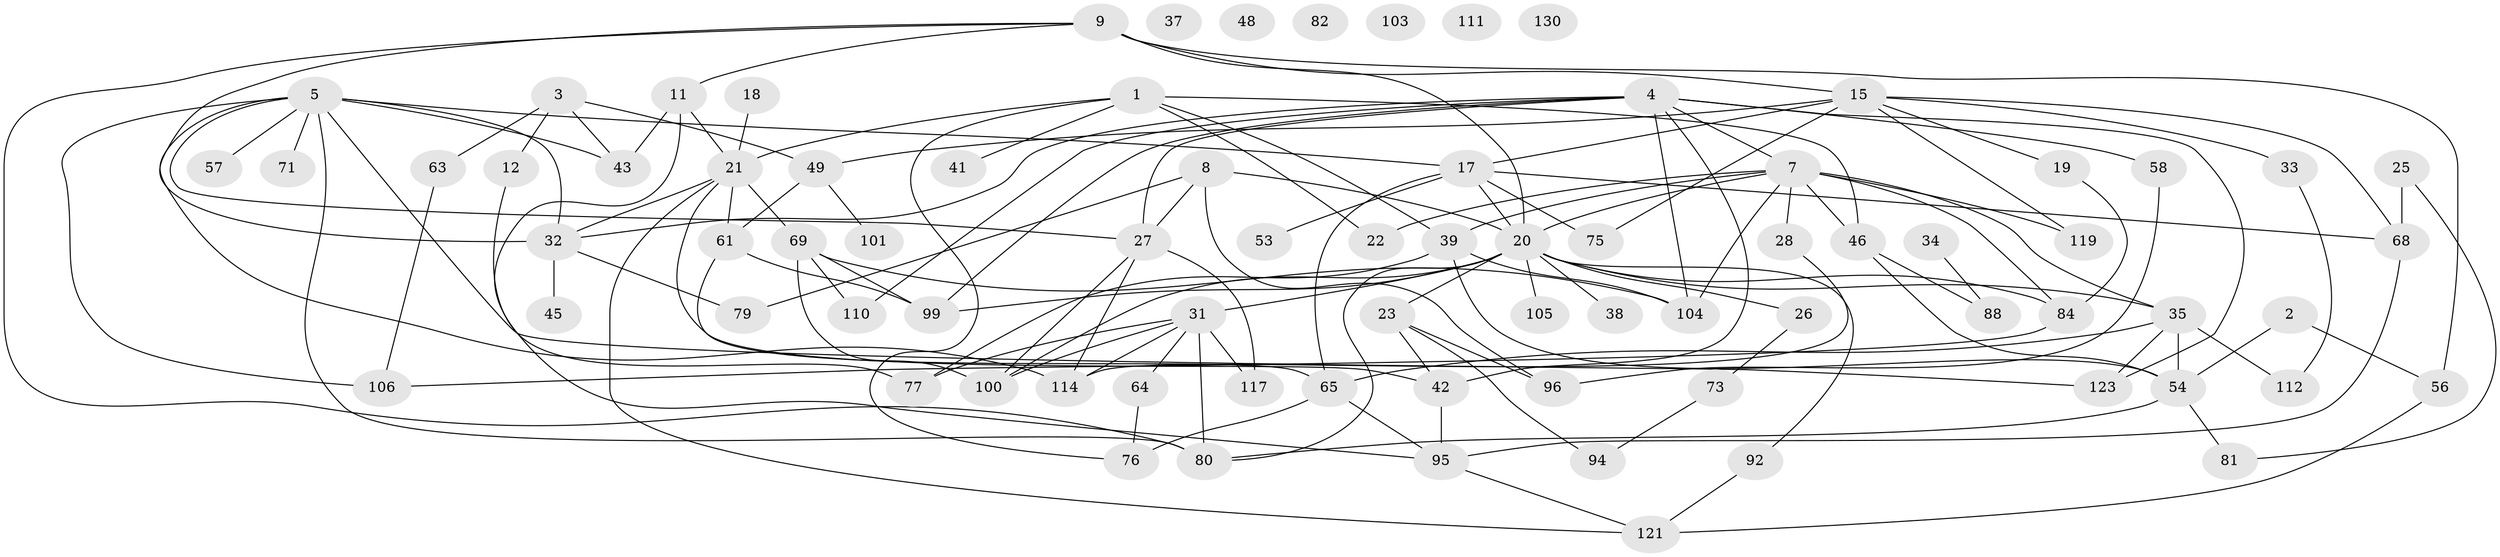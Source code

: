 // original degree distribution, {2: 0.2781954887218045, 3: 0.22556390977443608, 5: 0.05263157894736842, 4: 0.22556390977443608, 1: 0.11278195488721804, 6: 0.045112781954887216, 0: 0.045112781954887216, 8: 0.015037593984962405}
// Generated by graph-tools (version 1.1) at 2025/16/03/04/25 18:16:29]
// undirected, 79 vertices, 135 edges
graph export_dot {
graph [start="1"]
  node [color=gray90,style=filled];
  1 [super="+6"];
  2 [super="+10"];
  3 [super="+131"];
  4 [super="+16+66+124"];
  5 [super="+60+89"];
  7 [super="+13+74"];
  8 [super="+44"];
  9 [super="+14"];
  11;
  12;
  15 [super="+29+40"];
  17 [super="+108+118+30"];
  18;
  19;
  20 [super="+55+24"];
  21 [super="+115"];
  22 [super="+59"];
  23 [super="+67"];
  25;
  26;
  27 [super="+36"];
  28;
  31 [super="+127+132"];
  32 [super="+125"];
  33;
  34;
  35 [super="+50"];
  37;
  38;
  39 [super="+47"];
  41;
  42;
  43;
  45;
  46;
  48;
  49 [super="+62"];
  53;
  54 [super="+78"];
  56;
  57;
  58 [super="+91"];
  61 [super="+90"];
  63;
  64;
  65 [super="+72"];
  68 [super="+122"];
  69 [super="+85+126"];
  71;
  73 [super="+102"];
  75;
  76;
  77;
  79 [super="+93"];
  80 [super="+97"];
  81;
  82;
  84 [super="+87"];
  88;
  92;
  94;
  95;
  96;
  99;
  100;
  101;
  103;
  104;
  105;
  106;
  110;
  111;
  112;
  114;
  117;
  119;
  121 [super="+128"];
  123;
  130;
  1 -- 39;
  1 -- 21;
  1 -- 22;
  1 -- 41;
  1 -- 76;
  1 -- 46;
  2 -- 56;
  2 -- 54;
  3 -- 43;
  3 -- 12;
  3 -- 63;
  3 -- 49;
  4 -- 32;
  4 -- 27;
  4 -- 99;
  4 -- 58;
  4 -- 104;
  4 -- 42;
  4 -- 123;
  4 -- 110;
  4 -- 7;
  5 -- 27;
  5 -- 106;
  5 -- 32;
  5 -- 114;
  5 -- 57;
  5 -- 123;
  5 -- 17;
  5 -- 80;
  5 -- 43;
  5 -- 71;
  7 -- 84 [weight=2];
  7 -- 20 [weight=3];
  7 -- 39;
  7 -- 35;
  7 -- 104;
  7 -- 46;
  7 -- 22;
  7 -- 119;
  7 -- 28;
  8 -- 79;
  8 -- 27;
  8 -- 20;
  8 -- 96;
  9 -- 56;
  9 -- 32;
  9 -- 80;
  9 -- 20;
  9 -- 11;
  9 -- 15;
  11 -- 21;
  11 -- 43;
  11 -- 95;
  12 -- 77;
  15 -- 119;
  15 -- 68;
  15 -- 33;
  15 -- 17;
  15 -- 19;
  15 -- 75;
  15 -- 49;
  17 -- 53;
  17 -- 20;
  17 -- 68;
  17 -- 65;
  17 -- 75;
  18 -- 21;
  19 -- 84;
  20 -- 38;
  20 -- 99;
  20 -- 31;
  20 -- 100;
  20 -- 23;
  20 -- 105;
  20 -- 35;
  20 -- 80;
  20 -- 84;
  20 -- 26;
  20 -- 92;
  21 -- 69 [weight=2];
  21 -- 32;
  21 -- 121;
  21 -- 42;
  21 -- 61;
  23 -- 42;
  23 -- 94;
  23 -- 96;
  25 -- 81;
  25 -- 68;
  26 -- 73;
  27 -- 100;
  27 -- 114;
  27 -- 117;
  28 -- 114;
  31 -- 114;
  31 -- 117;
  31 -- 64;
  31 -- 77;
  31 -- 100;
  31 -- 80;
  32 -- 79;
  32 -- 45;
  33 -- 112;
  34 -- 88;
  35 -- 112;
  35 -- 123;
  35 -- 54;
  35 -- 65;
  39 -- 77;
  39 -- 104;
  39 -- 54;
  42 -- 95;
  46 -- 88;
  46 -- 54;
  49 -- 101;
  49 -- 61;
  54 -- 81;
  54 -- 80;
  56 -- 121;
  58 -- 96;
  61 -- 65;
  61 -- 99;
  63 -- 106;
  64 -- 76;
  65 -- 95;
  65 -- 76;
  68 -- 95;
  69 -- 110;
  69 -- 104;
  69 -- 100;
  69 -- 99;
  73 -- 94;
  84 -- 106;
  92 -- 121;
  95 -- 121;
}
